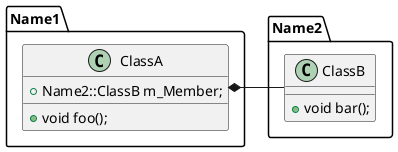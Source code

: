 {
  "sha1": "4pybfoqtkw26ateiuj46adkh62afzwi",
  "insertion": {
    "when": "2024-05-30T20:48:20.542Z",
    "user": "plantuml@gmail.com"
  }
}
@startuml
set namespaceSeparator ::
class Name1::ClassA {
  +void foo();
  +Name2::ClassB m_Member;
}
class Name2::ClassB {
  +void bar();
}
Name1::ClassA *- Name2::ClassB
@enduml
